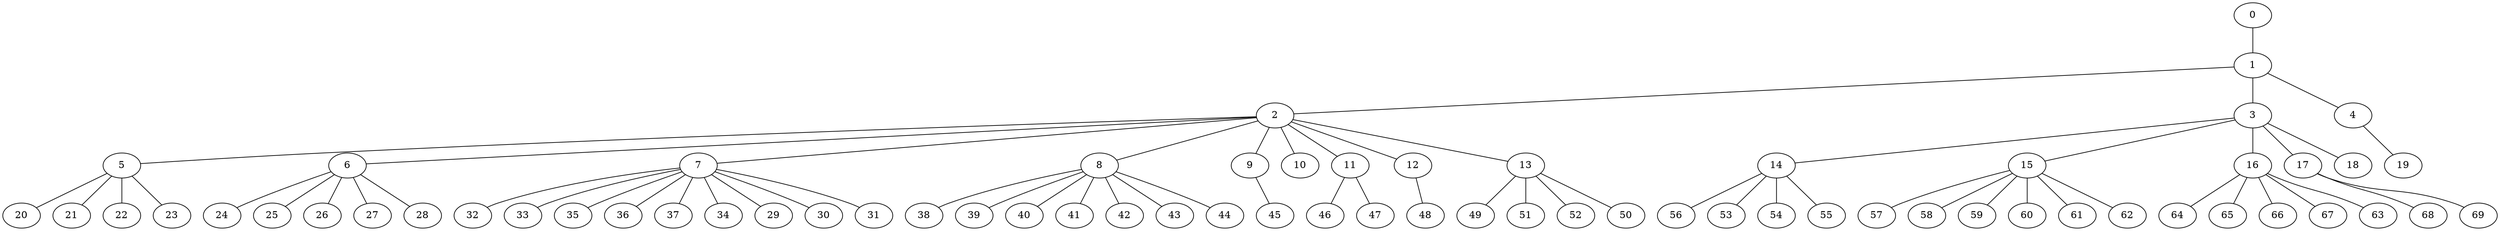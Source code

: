 
graph graphname {
    0 -- 1
1 -- 2
1 -- 3
1 -- 4
2 -- 5
2 -- 6
2 -- 7
2 -- 8
2 -- 9
2 -- 10
2 -- 11
2 -- 12
2 -- 13
3 -- 14
3 -- 15
3 -- 16
3 -- 17
3 -- 18
4 -- 19
5 -- 20
5 -- 21
5 -- 22
5 -- 23
6 -- 24
6 -- 25
6 -- 26
6 -- 27
6 -- 28
7 -- 32
7 -- 33
7 -- 35
7 -- 36
7 -- 37
7 -- 34
7 -- 29
7 -- 30
7 -- 31
8 -- 38
8 -- 39
8 -- 40
8 -- 41
8 -- 42
8 -- 43
8 -- 44
9 -- 45
11 -- 46
11 -- 47
12 -- 48
13 -- 49
13 -- 51
13 -- 52
13 -- 50
14 -- 56
14 -- 53
14 -- 54
14 -- 55
15 -- 57
15 -- 58
15 -- 59
15 -- 60
15 -- 61
15 -- 62
16 -- 64
16 -- 65
16 -- 66
16 -- 67
16 -- 63
17 -- 68
17 -- 69

}
